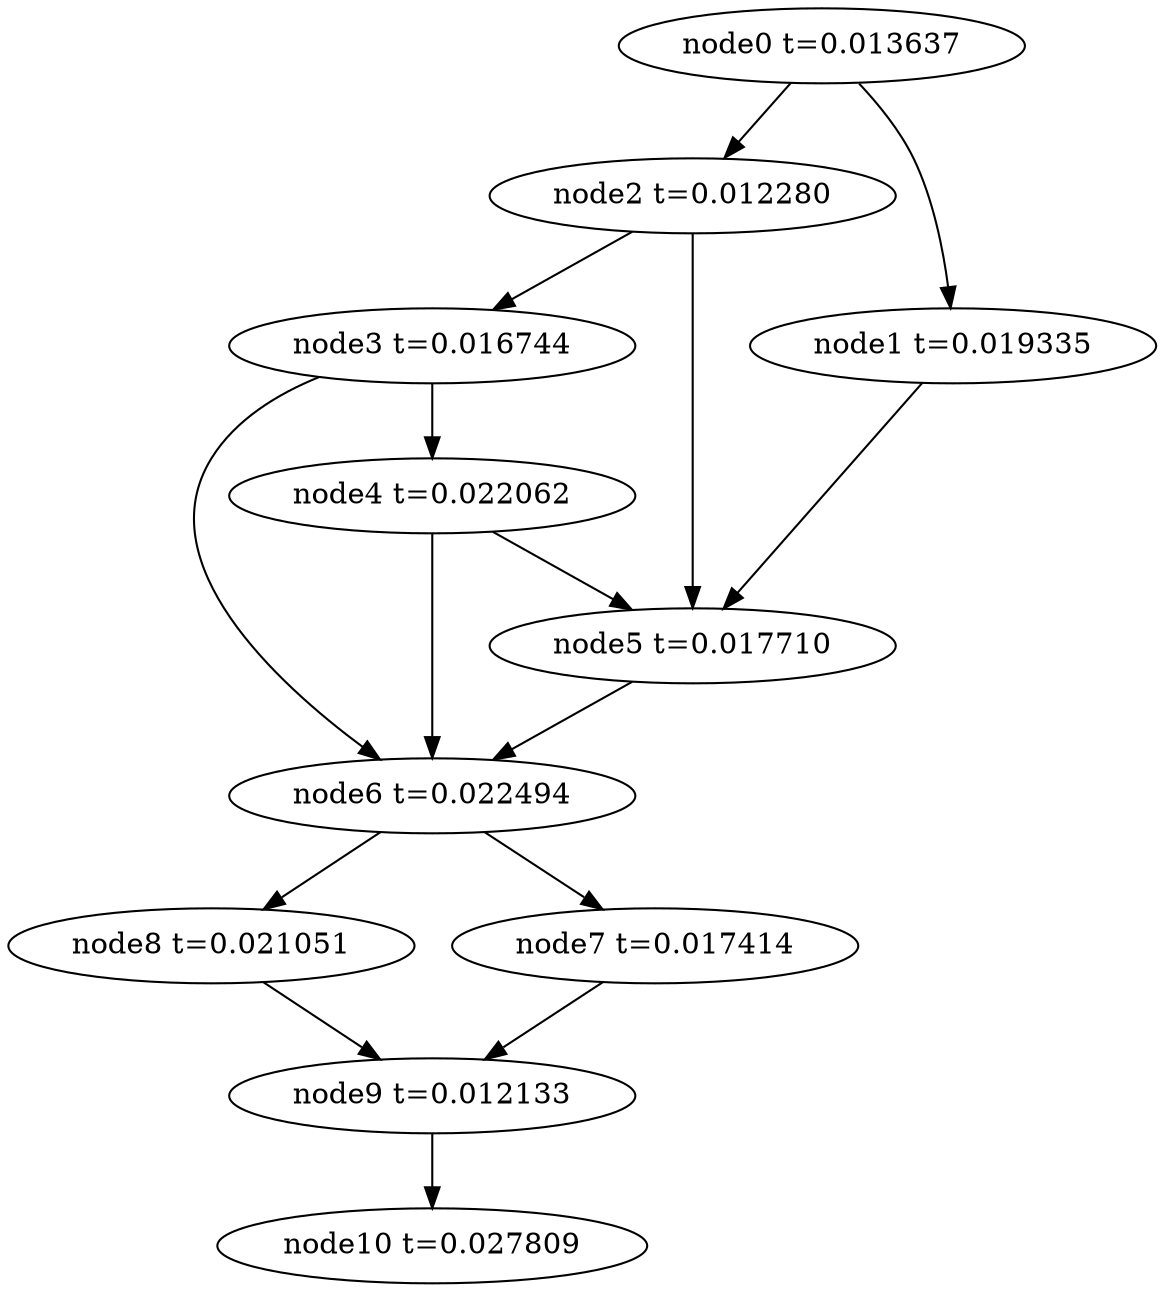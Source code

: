 digraph g{
	node10[label="node10 t=0.027809"]
	node9 -> node10
	node9[label="node9 t=0.012133"];
	node8 -> node9
	node8[label="node8 t=0.021051"];
	node7 -> node9
	node7[label="node7 t=0.017414"];
	node6 -> node8
	node6 -> node7
	node6[label="node6 t=0.022494"];
	node5 -> node6
	node5[label="node5 t=0.017710"];
	node4 -> node6
	node4 -> node5
	node4[label="node4 t=0.022062"];
	node3 -> node6
	node3 -> node4
	node3[label="node3 t=0.016744"];
	node2 -> node5
	node2 -> node3
	node2[label="node2 t=0.012280"];
	node1 -> node5
	node1[label="node1 t=0.019335"];
	node0 -> node2
	node0 -> node1
	node0[label="node0 t=0.013637"];
}
